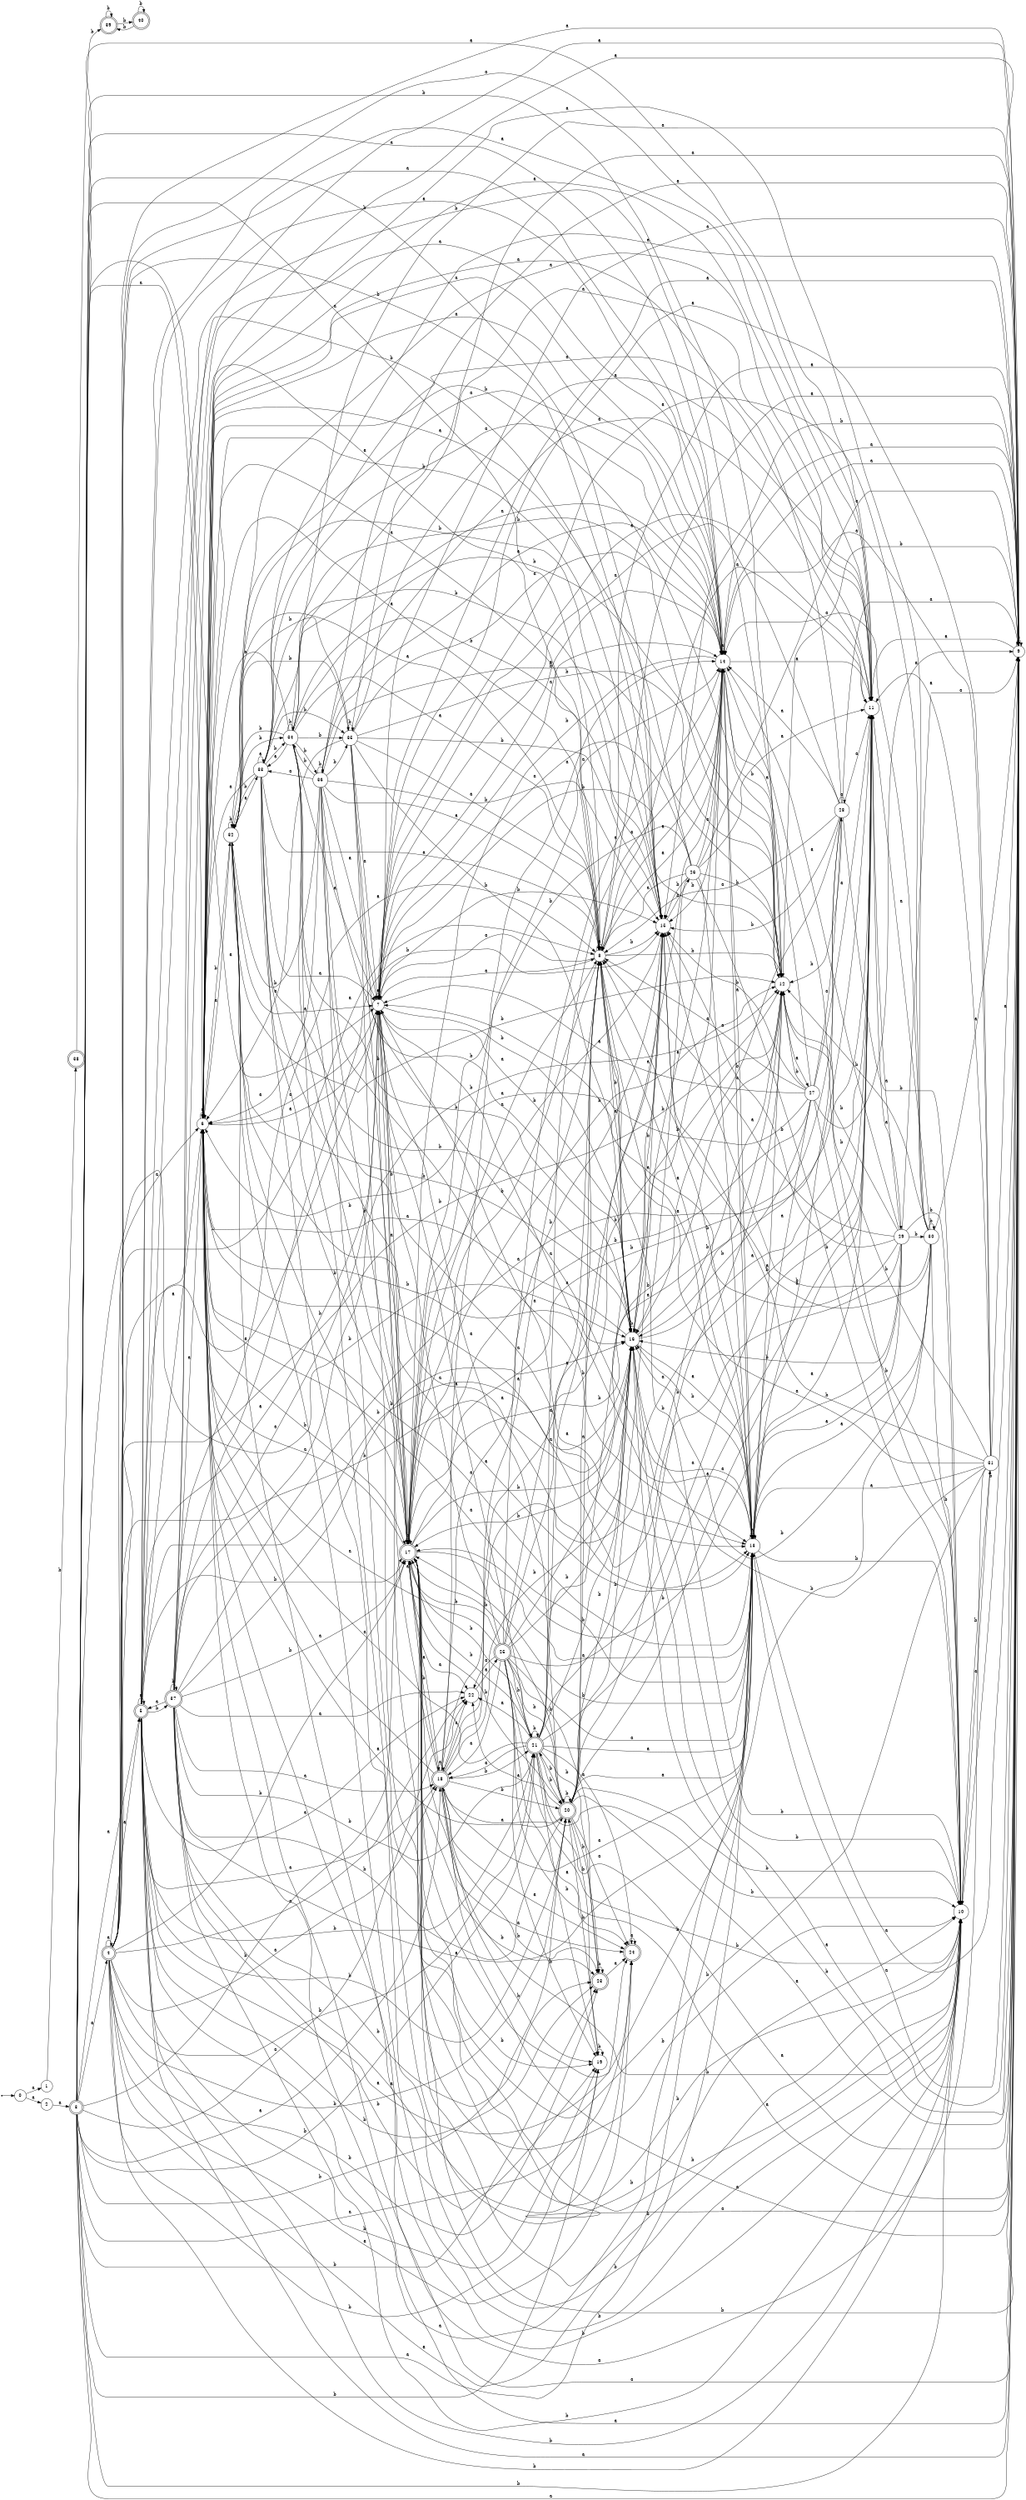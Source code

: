 digraph finite_state_machine {
rankdir=LR;
size="20,20";
node [shape = point]; "dummy0"
node [shape = circle]; "0";
"dummy0" -> "0";
node [shape = circle]; "1";
node [shape = circle]; "2";
node [shape = doublecircle]; "3";node [shape = doublecircle]; "4";node [shape = doublecircle]; "5";node [shape = circle]; "6";
node [shape = circle]; "7";
node [shape = circle]; "8";
node [shape = circle]; "9";
node [shape = circle]; "10";
node [shape = circle]; "11";
node [shape = circle]; "12";
node [shape = circle]; "13";
node [shape = circle]; "14";
node [shape = circle]; "15";
node [shape = circle]; "16";
node [shape = doublecircle]; "17";node [shape = doublecircle]; "18";node [shape = circle]; "19";
node [shape = doublecircle]; "20";node [shape = doublecircle]; "21";node [shape = circle]; "22";
node [shape = doublecircle]; "23";node [shape = doublecircle]; "24";node [shape = doublecircle]; "25";node [shape = circle]; "26";
node [shape = circle]; "27";
node [shape = circle]; "28";
node [shape = circle]; "29";
node [shape = circle]; "30";
node [shape = circle]; "31";
node [shape = circle]; "32";
node [shape = circle]; "33";
node [shape = circle]; "34";
node [shape = circle]; "35";
node [shape = circle]; "36";
node [shape = doublecircle]; "37";node [shape = doublecircle]; "38";node [shape = doublecircle]; "39";node [shape = doublecircle]; "40";"0" -> "1" [label = "a"];
 "0" -> "2" [label = "a"];
 "2" -> "3" [label = "a"];
 "3" -> "4" [label = "a"];
 "3" -> "5" [label = "a"];
 "3" -> "6" [label = "a"];
 "3" -> "7" [label = "a"];
 "3" -> "8" [label = "a"];
 "3" -> "9" [label = "a"];
 "3" -> "11" [label = "a"];
 "3" -> "13" [label = "a"];
 "3" -> "14" [label = "a"];
 "3" -> "18" [label = "a"];
 "3" -> "22" [label = "a"];
 "3" -> "24" [label = "a"];
 "3" -> "10" [label = "b"];
 "3" -> "12" [label = "b"];
 "3" -> "15" [label = "b"];
 "3" -> "16" [label = "b"];
 "3" -> "17" [label = "b"];
 "3" -> "19" [label = "b"];
 "3" -> "20" [label = "b"];
 "3" -> "21" [label = "b"];
 "3" -> "23" [label = "b"];
 "24" -> "24" [label = "a"];
 "23" -> "23" [label = "b"];
 "23" -> "24" [label = "a"];
 "22" -> "25" [label = "a"];
 "25" -> "6" [label = "a"];
 "25" -> "7" [label = "a"];
 "25" -> "8" [label = "a"];
 "25" -> "9" [label = "a"];
 "25" -> "11" [label = "a"];
 "25" -> "13" [label = "a"];
 "25" -> "14" [label = "a"];
 "25" -> "18" [label = "a"];
 "25" -> "22" [label = "a"];
 "25" -> "24" [label = "a"];
 "25" -> "10" [label = "b"];
 "25" -> "12" [label = "b"];
 "25" -> "15" [label = "b"];
 "25" -> "16" [label = "b"];
 "25" -> "17" [label = "b"];
 "25" -> "19" [label = "b"];
 "25" -> "20" [label = "b"];
 "25" -> "21" [label = "b"];
 "25" -> "23" [label = "b"];
 "21" -> "10" [label = "b"];
 "21" -> "12" [label = "b"];
 "21" -> "15" [label = "b"];
 "21" -> "16" [label = "b"];
 "21" -> "17" [label = "b"];
 "21" -> "19" [label = "b"];
 "21" -> "20" [label = "b"];
 "21" -> "21" [label = "b"];
 "21" -> "23" [label = "b"];
 "21" -> "6" [label = "a"];
 "21" -> "7" [label = "a"];
 "21" -> "8" [label = "a"];
 "21" -> "9" [label = "a"];
 "21" -> "11" [label = "a"];
 "21" -> "13" [label = "a"];
 "21" -> "14" [label = "a"];
 "21" -> "18" [label = "a"];
 "21" -> "22" [label = "a"];
 "21" -> "24" [label = "a"];
 "20" -> "10" [label = "b"];
 "20" -> "12" [label = "b"];
 "20" -> "15" [label = "b"];
 "20" -> "16" [label = "b"];
 "20" -> "17" [label = "b"];
 "20" -> "19" [label = "b"];
 "20" -> "20" [label = "b"];
 "20" -> "21" [label = "b"];
 "20" -> "23" [label = "b"];
 "20" -> "6" [label = "a"];
 "20" -> "7" [label = "a"];
 "20" -> "8" [label = "a"];
 "20" -> "9" [label = "a"];
 "20" -> "11" [label = "a"];
 "20" -> "13" [label = "a"];
 "20" -> "14" [label = "a"];
 "20" -> "18" [label = "a"];
 "20" -> "22" [label = "a"];
 "20" -> "24" [label = "a"];
 "19" -> "19" [label = "b"];
 "19" -> "20" [label = "b"];
 "18" -> "6" [label = "a"];
 "18" -> "7" [label = "a"];
 "18" -> "8" [label = "a"];
 "18" -> "9" [label = "a"];
 "18" -> "11" [label = "a"];
 "18" -> "13" [label = "a"];
 "18" -> "14" [label = "a"];
 "18" -> "18" [label = "a"];
 "18" -> "22" [label = "a"];
 "18" -> "24" [label = "a"];
 "18" -> "10" [label = "b"];
 "18" -> "12" [label = "b"];
 "18" -> "15" [label = "b"];
 "18" -> "16" [label = "b"];
 "18" -> "17" [label = "b"];
 "18" -> "19" [label = "b"];
 "18" -> "20" [label = "b"];
 "18" -> "21" [label = "b"];
 "18" -> "23" [label = "b"];
 "17" -> "10" [label = "b"];
 "17" -> "12" [label = "b"];
 "17" -> "15" [label = "b"];
 "17" -> "16" [label = "b"];
 "17" -> "17" [label = "b"];
 "17" -> "19" [label = "b"];
 "17" -> "20" [label = "b"];
 "17" -> "21" [label = "b"];
 "17" -> "23" [label = "b"];
 "17" -> "6" [label = "a"];
 "17" -> "7" [label = "a"];
 "17" -> "8" [label = "a"];
 "17" -> "9" [label = "a"];
 "17" -> "11" [label = "a"];
 "17" -> "13" [label = "a"];
 "17" -> "14" [label = "a"];
 "17" -> "18" [label = "a"];
 "17" -> "22" [label = "a"];
 "17" -> "24" [label = "a"];
 "16" -> "16" [label = "b"];
 "16" -> "17" [label = "b"];
 "16" -> "10" [label = "b"];
 "16" -> "12" [label = "b"];
 "16" -> "15" [label = "b"];
 "16" -> "6" [label = "a"];
 "16" -> "7" [label = "a"];
 "16" -> "8" [label = "a"];
 "16" -> "9" [label = "a"];
 "16" -> "11" [label = "a"];
 "16" -> "13" [label = "a"];
 "16" -> "14" [label = "a"];
 "15" -> "26" [label = "b"];
 "26" -> "16" [label = "b"];
 "26" -> "17" [label = "b"];
 "26" -> "10" [label = "b"];
 "26" -> "12" [label = "b"];
 "26" -> "15" [label = "b"];
 "26" -> "6" [label = "a"];
 "26" -> "7" [label = "a"];
 "26" -> "8" [label = "a"];
 "26" -> "9" [label = "a"];
 "26" -> "11" [label = "a"];
 "26" -> "13" [label = "a"];
 "26" -> "14" [label = "a"];
 "14" -> "6" [label = "a"];
 "14" -> "7" [label = "a"];
 "14" -> "8" [label = "a"];
 "14" -> "9" [label = "a"];
 "14" -> "11" [label = "a"];
 "14" -> "13" [label = "a"];
 "14" -> "14" [label = "a"];
 "14" -> "16" [label = "b"];
 "14" -> "17" [label = "b"];
 "14" -> "10" [label = "b"];
 "14" -> "12" [label = "b"];
 "14" -> "15" [label = "b"];
 "13" -> "6" [label = "a"];
 "13" -> "7" [label = "a"];
 "13" -> "8" [label = "a"];
 "13" -> "9" [label = "a"];
 "13" -> "11" [label = "a"];
 "13" -> "13" [label = "a"];
 "13" -> "14" [label = "a"];
 "13" -> "16" [label = "b"];
 "13" -> "17" [label = "b"];
 "13" -> "10" [label = "b"];
 "13" -> "12" [label = "b"];
 "13" -> "15" [label = "b"];
 "12" -> "27" [label = "a"];
 "27" -> "16" [label = "b"];
 "27" -> "17" [label = "b"];
 "27" -> "10" [label = "b"];
 "27" -> "12" [label = "b"];
 "27" -> "15" [label = "b"];
 "27" -> "6" [label = "a"];
 "27" -> "7" [label = "a"];
 "27" -> "8" [label = "a"];
 "27" -> "9" [label = "a"];
 "27" -> "11" [label = "a"];
 "27" -> "13" [label = "a"];
 "27" -> "14" [label = "a"];
 "27" -> "28" [label = "a"];
 "28" -> "6" [label = "a"];
 "28" -> "7" [label = "a"];
 "28" -> "8" [label = "a"];
 "28" -> "9" [label = "a"];
 "28" -> "11" [label = "a"];
 "28" -> "13" [label = "a"];
 "28" -> "14" [label = "a"];
 "28" -> "28" [label = "a"];
 "28" -> "16" [label = "b"];
 "28" -> "17" [label = "b"];
 "28" -> "10" [label = "b"];
 "28" -> "12" [label = "b"];
 "28" -> "15" [label = "b"];
 "11" -> "29" [label = "a"];
 "29" -> "6" [label = "a"];
 "29" -> "7" [label = "a"];
 "29" -> "8" [label = "a"];
 "29" -> "9" [label = "a"];
 "29" -> "11" [label = "a"];
 "29" -> "13" [label = "a"];
 "29" -> "14" [label = "a"];
 "29" -> "16" [label = "b"];
 "29" -> "17" [label = "b"];
 "29" -> "10" [label = "b"];
 "29" -> "12" [label = "b"];
 "29" -> "30" [label = "b"];
 "29" -> "15" [label = "b"];
 "30" -> "16" [label = "b"];
 "30" -> "17" [label = "b"];
 "30" -> "10" [label = "b"];
 "30" -> "12" [label = "b"];
 "30" -> "30" [label = "b"];
 "30" -> "15" [label = "b"];
 "30" -> "6" [label = "a"];
 "30" -> "7" [label = "a"];
 "30" -> "8" [label = "a"];
 "30" -> "9" [label = "a"];
 "30" -> "11" [label = "a"];
 "30" -> "13" [label = "a"];
 "30" -> "14" [label = "a"];
 "10" -> "31" [label = "a"];
 "31" -> "16" [label = "b"];
 "31" -> "17" [label = "b"];
 "31" -> "10" [label = "b"];
 "31" -> "12" [label = "b"];
 "31" -> "15" [label = "b"];
 "31" -> "6" [label = "a"];
 "31" -> "7" [label = "a"];
 "31" -> "8" [label = "a"];
 "31" -> "9" [label = "a"];
 "31" -> "11" [label = "a"];
 "31" -> "13" [label = "a"];
 "31" -> "14" [label = "a"];
 "9" -> "6" [label = "a"];
 "9" -> "7" [label = "a"];
 "9" -> "8" [label = "a"];
 "9" -> "9" [label = "a"];
 "9" -> "11" [label = "a"];
 "9" -> "13" [label = "a"];
 "9" -> "14" [label = "a"];
 "9" -> "16" [label = "b"];
 "9" -> "17" [label = "b"];
 "9" -> "10" [label = "b"];
 "9" -> "12" [label = "b"];
 "9" -> "15" [label = "b"];
 "8" -> "6" [label = "a"];
 "8" -> "7" [label = "a"];
 "8" -> "8" [label = "a"];
 "8" -> "9" [label = "a"];
 "8" -> "11" [label = "a"];
 "8" -> "13" [label = "a"];
 "8" -> "14" [label = "a"];
 "8" -> "16" [label = "b"];
 "8" -> "17" [label = "b"];
 "8" -> "10" [label = "b"];
 "8" -> "12" [label = "b"];
 "8" -> "15" [label = "b"];
 "7" -> "6" [label = "a"];
 "7" -> "7" [label = "a"];
 "7" -> "8" [label = "a"];
 "7" -> "9" [label = "a"];
 "7" -> "11" [label = "a"];
 "7" -> "13" [label = "a"];
 "7" -> "14" [label = "a"];
 "7" -> "16" [label = "b"];
 "7" -> "17" [label = "b"];
 "7" -> "10" [label = "b"];
 "7" -> "12" [label = "b"];
 "7" -> "15" [label = "b"];
 "6" -> "6" [label = "a"];
 "6" -> "7" [label = "a"];
 "6" -> "8" [label = "a"];
 "6" -> "9" [label = "a"];
 "6" -> "11" [label = "a"];
 "6" -> "13" [label = "a"];
 "6" -> "14" [label = "a"];
 "6" -> "32" [label = "b"];
 "6" -> "16" [label = "b"];
 "6" -> "17" [label = "b"];
 "6" -> "10" [label = "b"];
 "6" -> "12" [label = "b"];
 "6" -> "15" [label = "b"];
 "32" -> "32" [label = "b"];
 "32" -> "34" [label = "b"];
 "32" -> "35" [label = "b"];
 "32" -> "10" [label = "b"];
 "32" -> "12" [label = "b"];
 "32" -> "15" [label = "b"];
 "32" -> "16" [label = "b"];
 "32" -> "17" [label = "b"];
 "32" -> "33" [label = "a"];
 "32" -> "6" [label = "a"];
 "32" -> "7" [label = "a"];
 "32" -> "8" [label = "a"];
 "32" -> "9" [label = "a"];
 "32" -> "11" [label = "a"];
 "32" -> "13" [label = "a"];
 "32" -> "14" [label = "a"];
 "35" -> "32" [label = "b"];
 "35" -> "16" [label = "b"];
 "35" -> "17" [label = "b"];
 "35" -> "35" [label = "b"];
 "35" -> "10" [label = "b"];
 "35" -> "12" [label = "b"];
 "35" -> "15" [label = "b"];
 "35" -> "6" [label = "a"];
 "35" -> "7" [label = "a"];
 "35" -> "8" [label = "a"];
 "35" -> "9" [label = "a"];
 "35" -> "11" [label = "a"];
 "35" -> "13" [label = "a"];
 "35" -> "14" [label = "a"];
 "34" -> "32" [label = "b"];
 "34" -> "34" [label = "b"];
 "34" -> "35" [label = "b"];
 "34" -> "36" [label = "b"];
 "34" -> "10" [label = "b"];
 "34" -> "12" [label = "b"];
 "34" -> "15" [label = "b"];
 "34" -> "16" [label = "b"];
 "34" -> "17" [label = "b"];
 "34" -> "33" [label = "a"];
 "34" -> "6" [label = "a"];
 "34" -> "7" [label = "a"];
 "34" -> "8" [label = "a"];
 "34" -> "9" [label = "a"];
 "34" -> "11" [label = "a"];
 "34" -> "13" [label = "a"];
 "34" -> "14" [label = "a"];
 "36" -> "32" [label = "b"];
 "36" -> "34" [label = "b"];
 "36" -> "35" [label = "b"];
 "36" -> "36" [label = "b"];
 "36" -> "10" [label = "b"];
 "36" -> "12" [label = "b"];
 "36" -> "15" [label = "b"];
 "36" -> "16" [label = "b"];
 "36" -> "17" [label = "b"];
 "36" -> "33" [label = "a"];
 "36" -> "6" [label = "a"];
 "36" -> "7" [label = "a"];
 "36" -> "8" [label = "a"];
 "36" -> "9" [label = "a"];
 "36" -> "11" [label = "a"];
 "36" -> "13" [label = "a"];
 "36" -> "14" [label = "a"];
 "33" -> "33" [label = "a"];
 "33" -> "6" [label = "a"];
 "33" -> "7" [label = "a"];
 "33" -> "8" [label = "a"];
 "33" -> "9" [label = "a"];
 "33" -> "11" [label = "a"];
 "33" -> "13" [label = "a"];
 "33" -> "14" [label = "a"];
 "33" -> "32" [label = "b"];
 "33" -> "34" [label = "b"];
 "33" -> "35" [label = "b"];
 "33" -> "10" [label = "b"];
 "33" -> "12" [label = "b"];
 "33" -> "15" [label = "b"];
 "33" -> "16" [label = "b"];
 "33" -> "17" [label = "b"];
 "5" -> "5" [label = "a"];
 "5" -> "6" [label = "a"];
 "5" -> "7" [label = "a"];
 "5" -> "8" [label = "a"];
 "5" -> "9" [label = "a"];
 "5" -> "11" [label = "a"];
 "5" -> "13" [label = "a"];
 "5" -> "14" [label = "a"];
 "5" -> "18" [label = "a"];
 "5" -> "22" [label = "a"];
 "5" -> "24" [label = "a"];
 "5" -> "37" [label = "b"];
 "5" -> "10" [label = "b"];
 "5" -> "12" [label = "b"];
 "5" -> "15" [label = "b"];
 "5" -> "16" [label = "b"];
 "5" -> "17" [label = "b"];
 "5" -> "19" [label = "b"];
 "5" -> "20" [label = "b"];
 "5" -> "21" [label = "b"];
 "5" -> "23" [label = "b"];
 "37" -> "37" [label = "b"];
 "37" -> "10" [label = "b"];
 "37" -> "12" [label = "b"];
 "37" -> "15" [label = "b"];
 "37" -> "16" [label = "b"];
 "37" -> "17" [label = "b"];
 "37" -> "19" [label = "b"];
 "37" -> "20" [label = "b"];
 "37" -> "21" [label = "b"];
 "37" -> "23" [label = "b"];
 "37" -> "5" [label = "a"];
 "37" -> "6" [label = "a"];
 "37" -> "7" [label = "a"];
 "37" -> "8" [label = "a"];
 "37" -> "9" [label = "a"];
 "37" -> "11" [label = "a"];
 "37" -> "13" [label = "a"];
 "37" -> "14" [label = "a"];
 "37" -> "18" [label = "a"];
 "37" -> "22" [label = "a"];
 "37" -> "24" [label = "a"];
 "4" -> "4" [label = "a"];
 "4" -> "5" [label = "a"];
 "4" -> "6" [label = "a"];
 "4" -> "7" [label = "a"];
 "4" -> "8" [label = "a"];
 "4" -> "9" [label = "a"];
 "4" -> "11" [label = "a"];
 "4" -> "13" [label = "a"];
 "4" -> "14" [label = "a"];
 "4" -> "18" [label = "a"];
 "4" -> "22" [label = "a"];
 "4" -> "24" [label = "a"];
 "4" -> "10" [label = "b"];
 "4" -> "12" [label = "b"];
 "4" -> "15" [label = "b"];
 "4" -> "16" [label = "b"];
 "4" -> "17" [label = "b"];
 "4" -> "19" [label = "b"];
 "4" -> "20" [label = "b"];
 "4" -> "21" [label = "b"];
 "4" -> "23" [label = "b"];
 "1" -> "38" [label = "b"];
 "38" -> "39" [label = "b"];
 "39" -> "40" [label = "b"];
 "39" -> "39" [label = "b"];
 "40" -> "40" [label = "b"];
 "40" -> "39" [label = "b"];
 }
